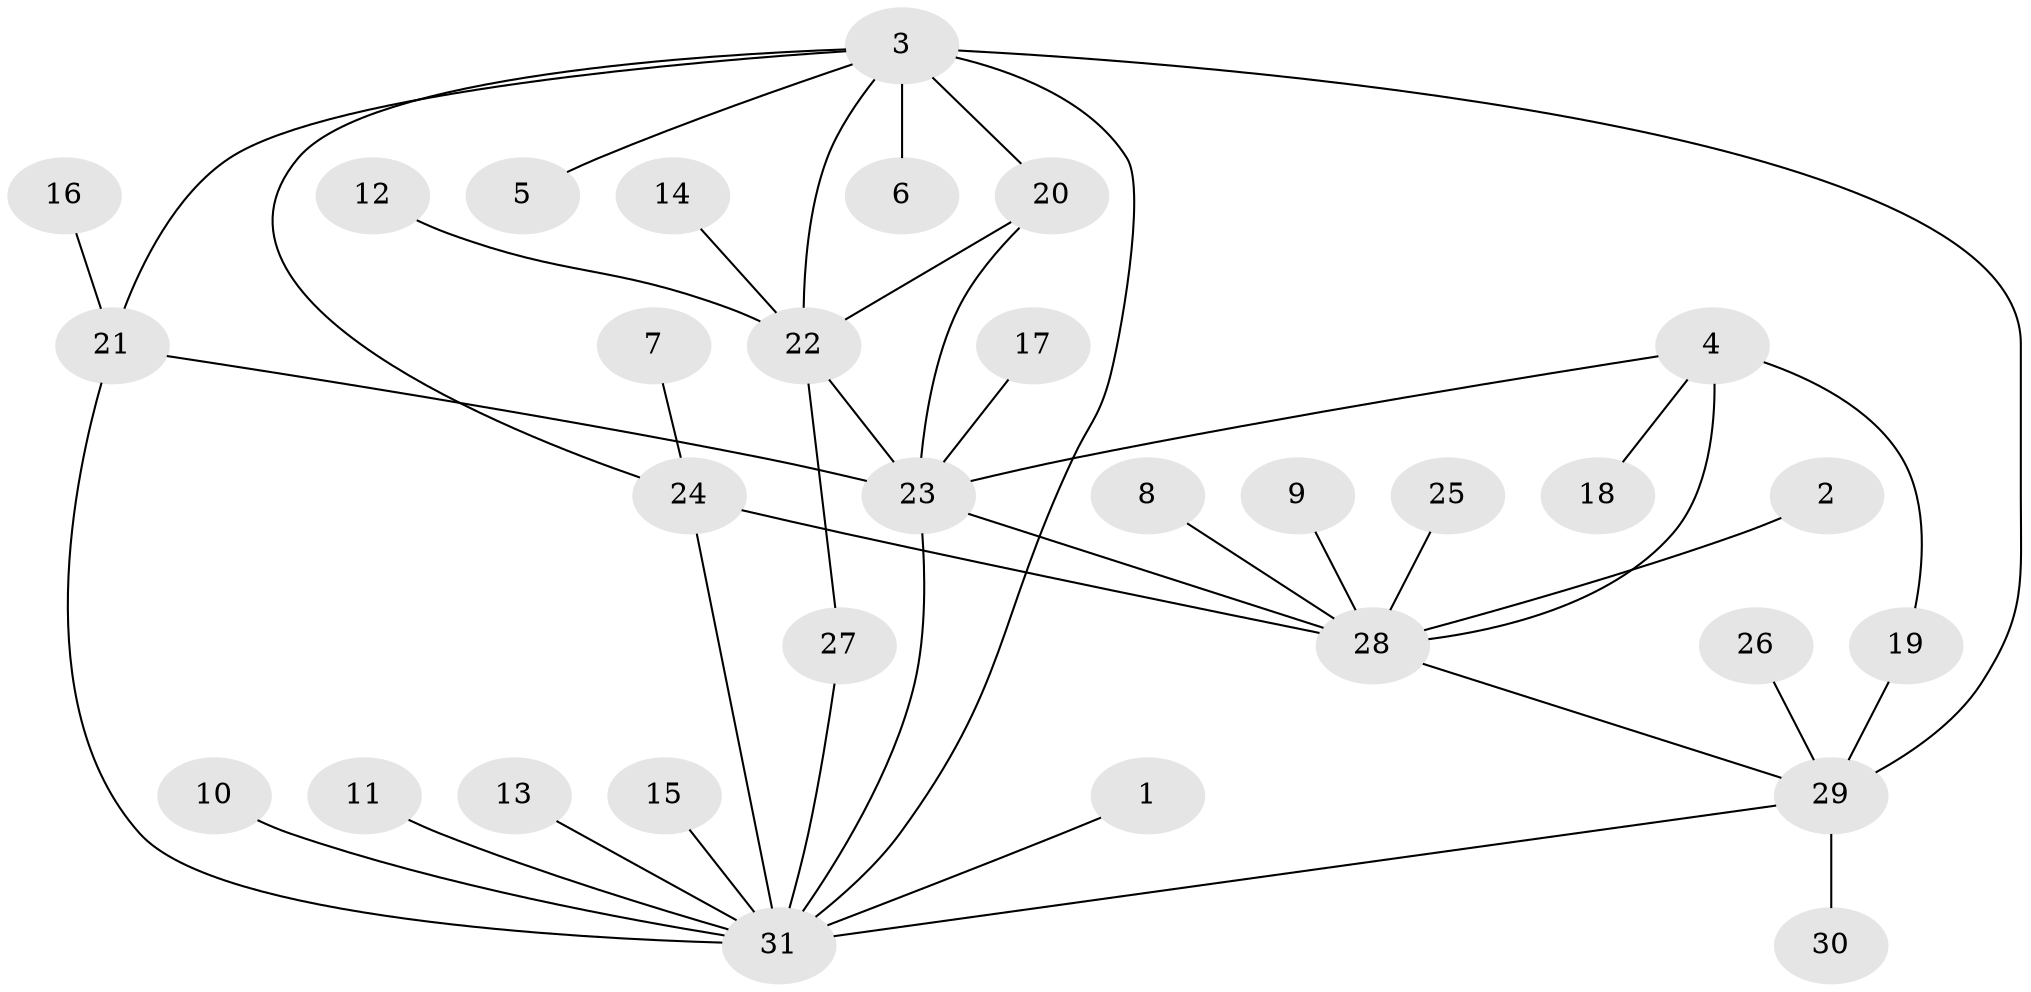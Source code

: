 // original degree distribution, {7: 0.01639344262295082, 5: 0.09836065573770492, 9: 0.01639344262295082, 2: 0.14754098360655737, 11: 0.01639344262295082, 6: 0.06557377049180328, 8: 0.01639344262295082, 4: 0.01639344262295082, 1: 0.5901639344262295, 3: 0.01639344262295082}
// Generated by graph-tools (version 1.1) at 2025/50/03/09/25 03:50:31]
// undirected, 31 vertices, 42 edges
graph export_dot {
graph [start="1"]
  node [color=gray90,style=filled];
  1;
  2;
  3;
  4;
  5;
  6;
  7;
  8;
  9;
  10;
  11;
  12;
  13;
  14;
  15;
  16;
  17;
  18;
  19;
  20;
  21;
  22;
  23;
  24;
  25;
  26;
  27;
  28;
  29;
  30;
  31;
  1 -- 31 [weight=1.0];
  2 -- 28 [weight=1.0];
  3 -- 5 [weight=1.0];
  3 -- 6 [weight=1.0];
  3 -- 20 [weight=1.0];
  3 -- 21 [weight=1.0];
  3 -- 22 [weight=1.0];
  3 -- 24 [weight=1.0];
  3 -- 29 [weight=2.0];
  3 -- 31 [weight=1.0];
  4 -- 18 [weight=1.0];
  4 -- 19 [weight=1.0];
  4 -- 23 [weight=1.0];
  4 -- 28 [weight=2.0];
  7 -- 24 [weight=1.0];
  8 -- 28 [weight=1.0];
  9 -- 28 [weight=1.0];
  10 -- 31 [weight=1.0];
  11 -- 31 [weight=1.0];
  12 -- 22 [weight=1.0];
  13 -- 31 [weight=1.0];
  14 -- 22 [weight=1.0];
  15 -- 31 [weight=1.0];
  16 -- 21 [weight=1.0];
  17 -- 23 [weight=1.0];
  19 -- 29 [weight=1.0];
  20 -- 22 [weight=1.0];
  20 -- 23 [weight=1.0];
  21 -- 23 [weight=1.0];
  21 -- 31 [weight=1.0];
  22 -- 23 [weight=1.0];
  22 -- 27 [weight=1.0];
  23 -- 28 [weight=1.0];
  23 -- 31 [weight=1.0];
  24 -- 28 [weight=2.0];
  24 -- 31 [weight=1.0];
  25 -- 28 [weight=1.0];
  26 -- 29 [weight=1.0];
  27 -- 31 [weight=1.0];
  28 -- 29 [weight=1.0];
  29 -- 30 [weight=1.0];
  29 -- 31 [weight=1.0];
}
